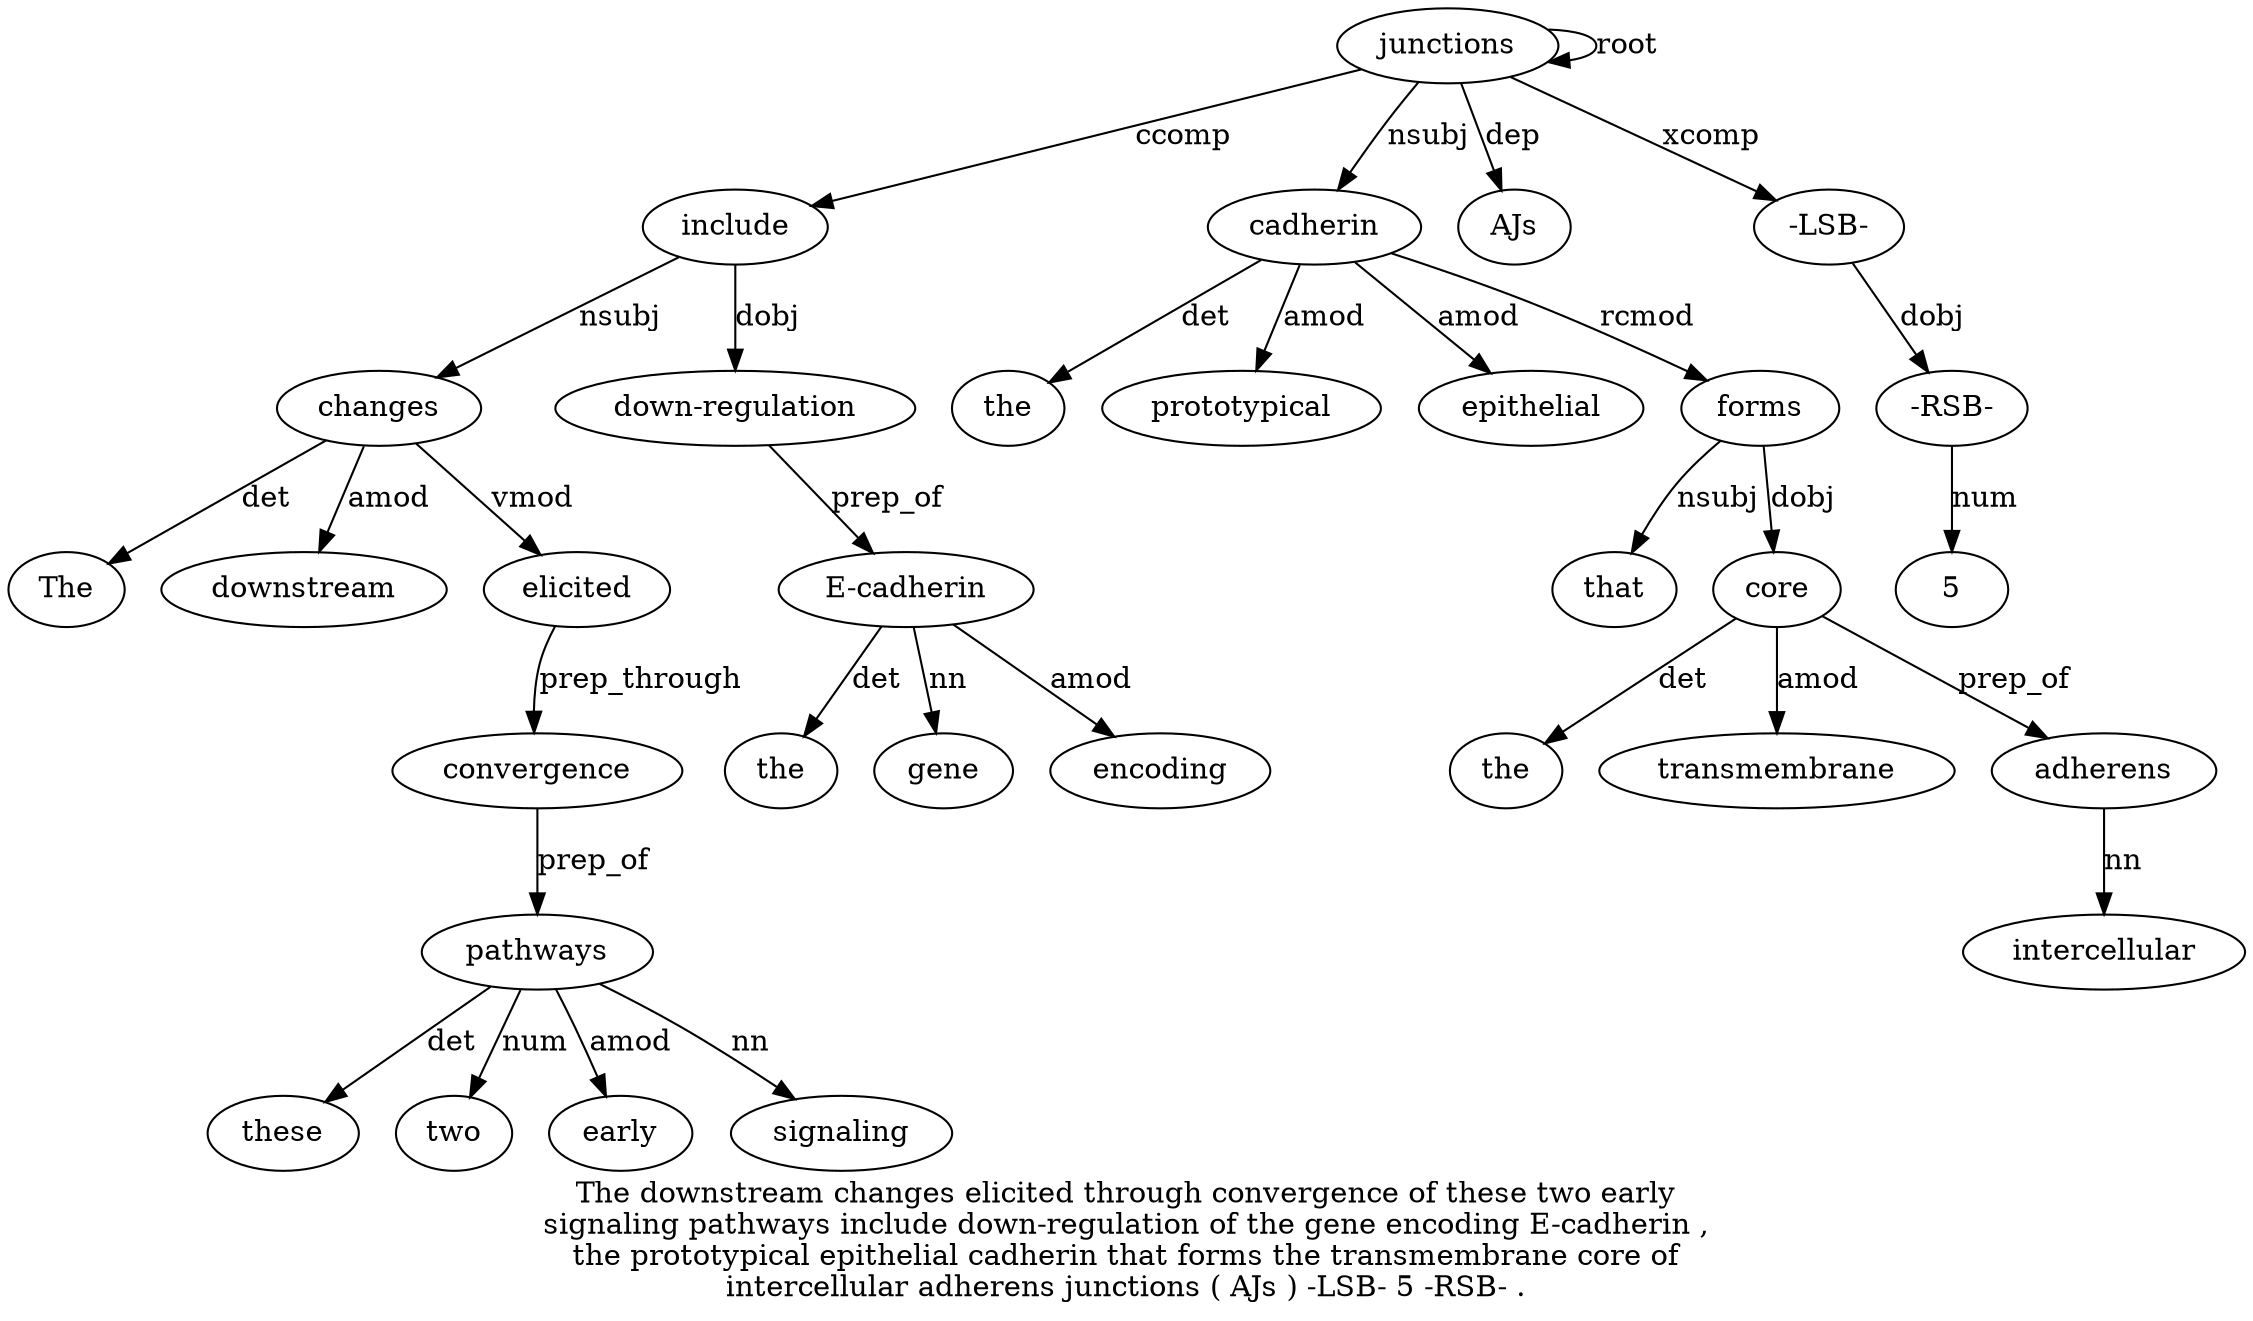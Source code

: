 digraph "The downstream changes elicited through convergence of these two early signaling pathways include down-regulation of the gene encoding E-cadherin ,  the prototypical epithelial cadherin that forms the transmembrane core of intercellular adherens junctions ( AJs ) -LSB- 5 -RSB- ." {
label="The downstream changes elicited through convergence of these two early
signaling pathways include down-regulation of the gene encoding E-cadherin ,
the prototypical epithelial cadherin that forms the transmembrane core of
intercellular adherens junctions ( AJs ) -LSB- 5 -RSB- .";
changes3 [style=filled, fillcolor=white, label=changes];
The1 [style=filled, fillcolor=white, label=The];
changes3 -> The1  [label=det];
downstream2 [style=filled, fillcolor=white, label=downstream];
changes3 -> downstream2  [label=amod];
include13 [style=filled, fillcolor=white, label=include];
include13 -> changes3  [label=nsubj];
elicited4 [style=filled, fillcolor=white, label=elicited];
changes3 -> elicited4  [label=vmod];
convergence6 [style=filled, fillcolor=white, label=convergence];
elicited4 -> convergence6  [label=prep_through];
pathways12 [style=filled, fillcolor=white, label=pathways];
these8 [style=filled, fillcolor=white, label=these];
pathways12 -> these8  [label=det];
two9 [style=filled, fillcolor=white, label=two];
pathways12 -> two9  [label=num];
early10 [style=filled, fillcolor=white, label=early];
pathways12 -> early10  [label=amod];
signaling11 [style=filled, fillcolor=white, label=signaling];
pathways12 -> signaling11  [label=nn];
convergence6 -> pathways12  [label=prep_of];
junctions33 [style=filled, fillcolor=white, label=junctions];
junctions33 -> include13  [label=ccomp];
"down-regulation14" [style=filled, fillcolor=white, label="down-regulation"];
include13 -> "down-regulation14"  [label=dobj];
"E-cadherin19" [style=filled, fillcolor=white, label="E-cadherin"];
the16 [style=filled, fillcolor=white, label=the];
"E-cadherin19" -> the16  [label=det];
gene17 [style=filled, fillcolor=white, label=gene];
"E-cadherin19" -> gene17  [label=nn];
encoding18 [style=filled, fillcolor=white, label=encoding];
"E-cadherin19" -> encoding18  [label=amod];
"down-regulation14" -> "E-cadherin19"  [label=prep_of];
cadherin24 [style=filled, fillcolor=white, label=cadherin];
the21 [style=filled, fillcolor=white, label=the];
cadherin24 -> the21  [label=det];
prototypical22 [style=filled, fillcolor=white, label=prototypical];
cadherin24 -> prototypical22  [label=amod];
epithelial23 [style=filled, fillcolor=white, label=epithelial];
cadherin24 -> epithelial23  [label=amod];
junctions33 -> cadherin24  [label=nsubj];
forms26 [style=filled, fillcolor=white, label=forms];
that25 [style=filled, fillcolor=white, label=that];
forms26 -> that25  [label=nsubj];
cadherin24 -> forms26  [label=rcmod];
core29 [style=filled, fillcolor=white, label=core];
the27 [style=filled, fillcolor=white, label=the];
core29 -> the27  [label=det];
transmembrane28 [style=filled, fillcolor=white, label=transmembrane];
core29 -> transmembrane28  [label=amod];
forms26 -> core29  [label=dobj];
adherens32 [style=filled, fillcolor=white, label=adherens];
intercellular31 [style=filled, fillcolor=white, label=intercellular];
adherens32 -> intercellular31  [label=nn];
core29 -> adherens32  [label=prep_of];
junctions33 -> junctions33  [label=root];
AJs35 [style=filled, fillcolor=white, label=AJs];
junctions33 -> AJs35  [label=dep];
"-LSB-37" [style=filled, fillcolor=white, label="-LSB-"];
junctions33 -> "-LSB-37"  [label=xcomp];
"-RSB-39" [style=filled, fillcolor=white, label="-RSB-"];
538 [style=filled, fillcolor=white, label=5];
"-RSB-39" -> 538  [label=num];
"-LSB-37" -> "-RSB-39"  [label=dobj];
}
